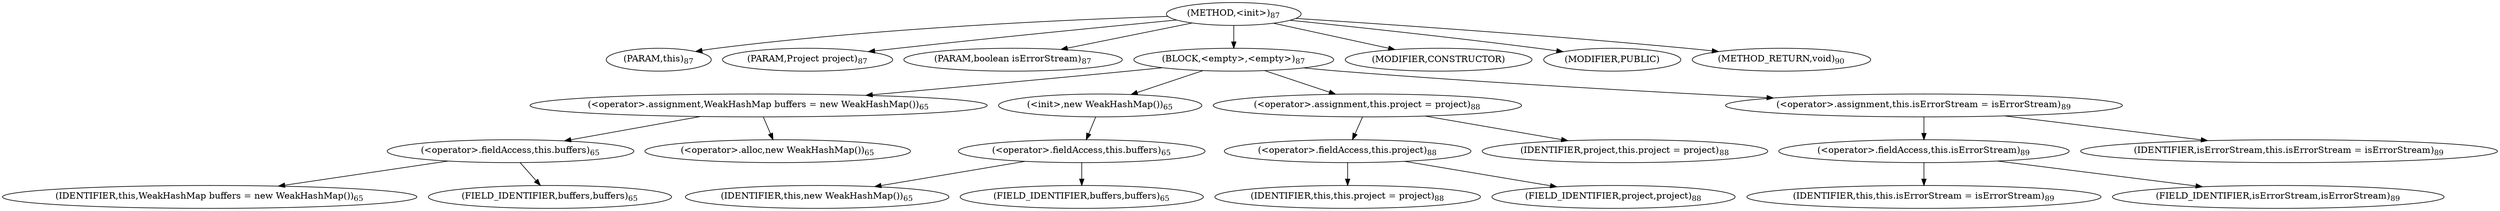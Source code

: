 digraph "&lt;init&gt;" {  
"86" [label = <(METHOD,&lt;init&gt;)<SUB>87</SUB>> ]
"18" [label = <(PARAM,this)<SUB>87</SUB>> ]
"87" [label = <(PARAM,Project project)<SUB>87</SUB>> ]
"88" [label = <(PARAM,boolean isErrorStream)<SUB>87</SUB>> ]
"89" [label = <(BLOCK,&lt;empty&gt;,&lt;empty&gt;)<SUB>87</SUB>> ]
"90" [label = <(&lt;operator&gt;.assignment,WeakHashMap buffers = new WeakHashMap())<SUB>65</SUB>> ]
"91" [label = <(&lt;operator&gt;.fieldAccess,this.buffers)<SUB>65</SUB>> ]
"92" [label = <(IDENTIFIER,this,WeakHashMap buffers = new WeakHashMap())<SUB>65</SUB>> ]
"93" [label = <(FIELD_IDENTIFIER,buffers,buffers)<SUB>65</SUB>> ]
"94" [label = <(&lt;operator&gt;.alloc,new WeakHashMap())<SUB>65</SUB>> ]
"95" [label = <(&lt;init&gt;,new WeakHashMap())<SUB>65</SUB>> ]
"96" [label = <(&lt;operator&gt;.fieldAccess,this.buffers)<SUB>65</SUB>> ]
"97" [label = <(IDENTIFIER,this,new WeakHashMap())<SUB>65</SUB>> ]
"98" [label = <(FIELD_IDENTIFIER,buffers,buffers)<SUB>65</SUB>> ]
"99" [label = <(&lt;operator&gt;.assignment,this.project = project)<SUB>88</SUB>> ]
"100" [label = <(&lt;operator&gt;.fieldAccess,this.project)<SUB>88</SUB>> ]
"17" [label = <(IDENTIFIER,this,this.project = project)<SUB>88</SUB>> ]
"101" [label = <(FIELD_IDENTIFIER,project,project)<SUB>88</SUB>> ]
"102" [label = <(IDENTIFIER,project,this.project = project)<SUB>88</SUB>> ]
"103" [label = <(&lt;operator&gt;.assignment,this.isErrorStream = isErrorStream)<SUB>89</SUB>> ]
"104" [label = <(&lt;operator&gt;.fieldAccess,this.isErrorStream)<SUB>89</SUB>> ]
"19" [label = <(IDENTIFIER,this,this.isErrorStream = isErrorStream)<SUB>89</SUB>> ]
"105" [label = <(FIELD_IDENTIFIER,isErrorStream,isErrorStream)<SUB>89</SUB>> ]
"106" [label = <(IDENTIFIER,isErrorStream,this.isErrorStream = isErrorStream)<SUB>89</SUB>> ]
"107" [label = <(MODIFIER,CONSTRUCTOR)> ]
"108" [label = <(MODIFIER,PUBLIC)> ]
"109" [label = <(METHOD_RETURN,void)<SUB>90</SUB>> ]
  "86" -> "18" 
  "86" -> "87" 
  "86" -> "88" 
  "86" -> "89" 
  "86" -> "107" 
  "86" -> "108" 
  "86" -> "109" 
  "89" -> "90" 
  "89" -> "95" 
  "89" -> "99" 
  "89" -> "103" 
  "90" -> "91" 
  "90" -> "94" 
  "91" -> "92" 
  "91" -> "93" 
  "95" -> "96" 
  "96" -> "97" 
  "96" -> "98" 
  "99" -> "100" 
  "99" -> "102" 
  "100" -> "17" 
  "100" -> "101" 
  "103" -> "104" 
  "103" -> "106" 
  "104" -> "19" 
  "104" -> "105" 
}
